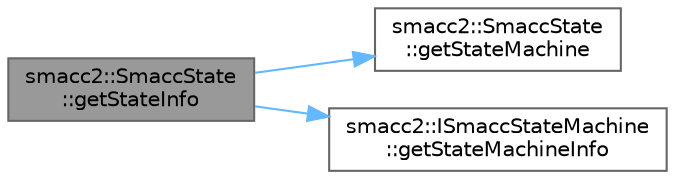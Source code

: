 digraph "smacc2::SmaccState::getStateInfo"
{
 // LATEX_PDF_SIZE
  bgcolor="transparent";
  edge [fontname=Helvetica,fontsize=10,labelfontname=Helvetica,labelfontsize=10];
  node [fontname=Helvetica,fontsize=10,shape=box,height=0.2,width=0.4];
  rankdir="LR";
  Node1 [label="smacc2::SmaccState\l::getStateInfo",height=0.2,width=0.4,color="gray40", fillcolor="grey60", style="filled", fontcolor="black",tooltip=" "];
  Node1 -> Node2 [color="steelblue1",style="solid"];
  Node2 [label="smacc2::SmaccState\l::getStateMachine",height=0.2,width=0.4,color="grey40", fillcolor="white", style="filled",URL="$classsmacc2_1_1SmaccState.html#a5d4c6a7ca27204c325f6e951942c839a",tooltip=" "];
  Node1 -> Node3 [color="steelblue1",style="solid"];
  Node3 [label="smacc2::ISmaccStateMachine\l::getStateMachineInfo",height=0.2,width=0.4,color="grey40", fillcolor="white", style="filled",URL="$classsmacc2_1_1ISmaccStateMachine.html#a8a88905a7fc766c923acfdf25196284f",tooltip=" "];
}
